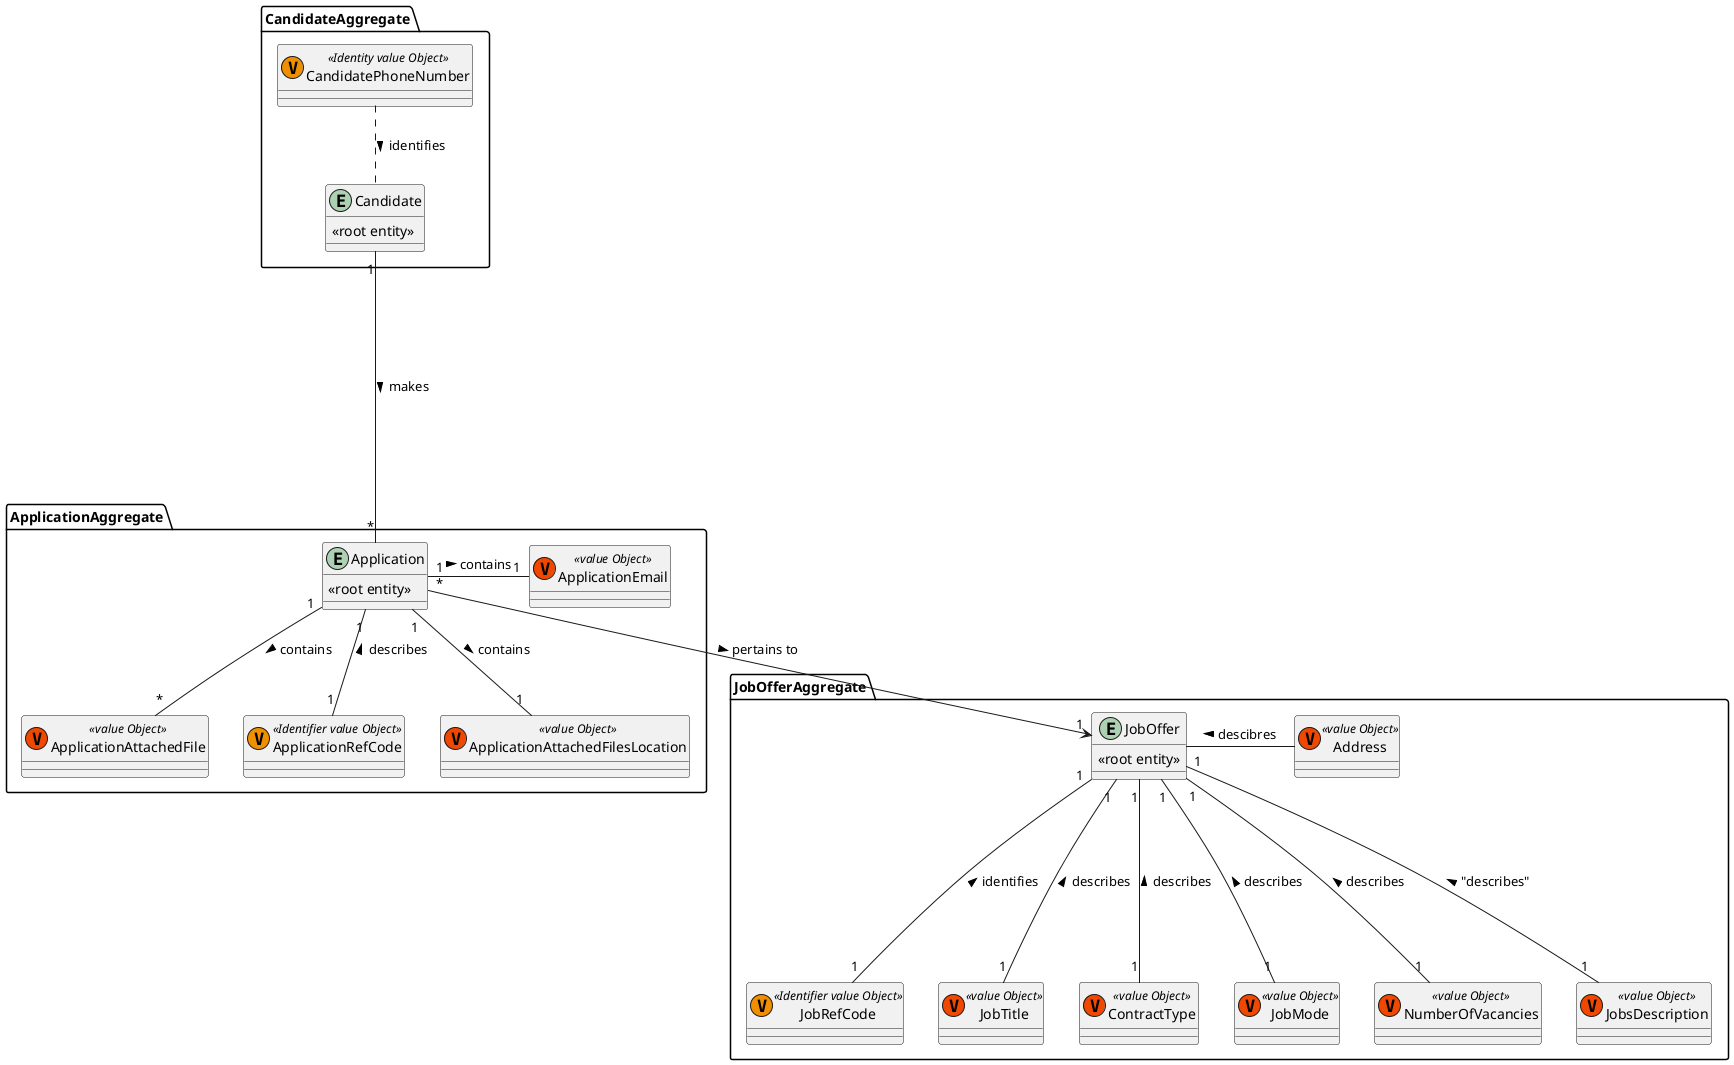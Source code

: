 @startuml
'https://plantuml.com/class--diagram











Package CandidateAggregate{
    Entity Candidate {
        <<root entity>>
    }
    Class CandidatePhoneNumber <<(V,#f09000) Identity value Object>> {

        }
}
CandidatePhoneNumber .- Candidate : > identifies


package JobOfferAggregate{


Entity JobOffer {
    <<root entity>>
}
Class Address  <<(V,#f04800) value Object>>{

}

Class JobRefCode <<(V, #f09000) Identifier value Object>> {

}

Class JobTitle <<(V,#f04800) value Object>> {

}
Class ContractType  <<(V,#f04800) value Object>>{

}
Class JobMode <<(V,#f04800) value Object>> {

}
Class NumberOfVacancies <<(V,#f04800) value Object>> {

}
Class JobsDescription <<(V,#f04800) value Object>> {

}


}

Package ApplicationAggregate{


        Entity Application  {
                        <<root entity>>
                    }

       Class ApplicationAttachedFile <<(V,#f04800) value Object>> {

       }
       Class ApplicationRefCode <<(V,#f09000) Identifier value Object>> {

              }
       Class ApplicationAttachedFilesLocation <<(V,#f04800) value Object>> {

              }

       Class ApplicationEmail <<(V,#f04800) value Object>> {

              }

}







JobOffer - Address : < descibres

Application "*" --> "1" JobOffer : > pertains to
Application "1" - "1" ApplicationEmail : > contains
Application "1" -- "1" ApplicationRefCode : describes <
Application "1" -- "*" ApplicationAttachedFile : > contains
Application "1" -- "1" ApplicationAttachedFilesLocation : > contains
Candidate "1" ----- "*" Application : > makes


JobOffer "1" ---- "1" JobRefCode : identifies <
JobOffer "1" ---- "1" JobTitle : describes <
JobOffer "1" ---- "1" ContractType : describes <
JobOffer "1" ---- "1" JobMode : describes <
JobOffer "1" ---- "1" NumberOfVacancies : describes <
JobOffer "1" ---- "1" JobsDescription : "describes" <




@enduml